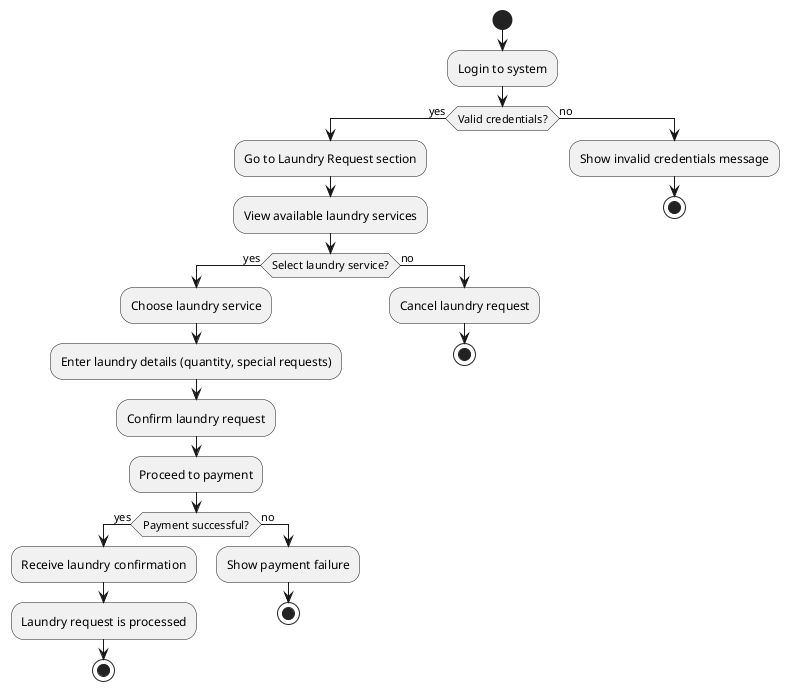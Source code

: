 @startuml
|User|
start
:Login to system;
if (Valid credentials?) then (yes)
  :Go to Laundry Request section;
  :View available laundry services;
  if (Select laundry service?) then (yes)
    :Choose laundry service;
    :Enter laundry details (quantity, special requests);
    :Confirm laundry request;
    :Proceed to payment;
    if (Payment successful?) then (yes)
      :Receive laundry confirmation;
      :Laundry request is processed;
      stop
    else (no)
      :Show payment failure;
      stop
    endif
  else (no)
    :Cancel laundry request;
    stop
  endif
else (no)
  :Show invalid credentials message;
  stop
endif
@enduml
